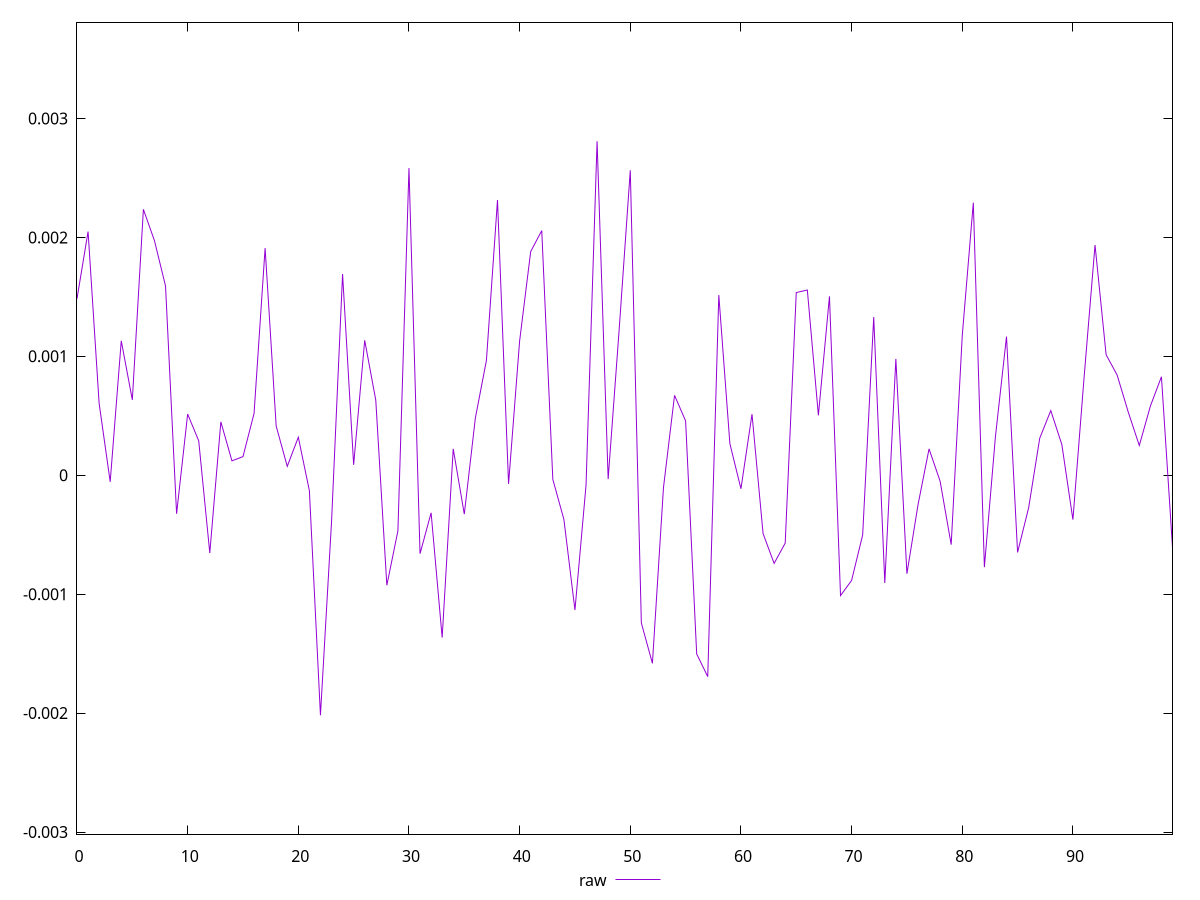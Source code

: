 reset

$raw <<EOF
0 0.001485297552889703
1 0.0020494125868383848
2 0.0006041402630610816
3 -0.000054965354656731635
4 0.001130711908342684
5 0.0006339312404452812
6 0.0022364174081507117
7 0.001972715058887399
8 0.0015921093463627516
9 -0.00032340495253614155
10 0.0005146205022102273
11 0.0002894189236081918
12 -0.0006535224028829728
13 0.0004492875088932335
14 0.00012149123198291982
15 0.00015716455409568313
16 0.0005199400688298406
17 0.0019105112008135688
18 0.0004139184415768432
19 0.00007500668147185588
20 0.0003199107687612385
21 -0.00012968333844760922
22 -0.0020177937901371045
23 -0.00039508979759410643
24 0.0016923134770520565
25 0.00008824300158526092
26 0.001134784763612392
27 0.0006317809657776098
28 -0.0009251571415390325
29 -0.0004672386834408992
30 0.0025833289639302214
31 -0.0006594227945353365
32 -0.00031552368280719003
33 -0.001364768798552949
34 0.00022208983095650827
35 -0.00032670059743344416
36 0.00048151919914145443
37 0.0009664009726996514
38 0.002314580259973006
39 -0.0000722438665940994
40 0.0011299285685621768
41 0.0018814198422310712
42 0.002057372272251023
43 -0.000034477150643633624
44 -0.00037081247466403804
45 -0.00113290782874391
46 -0.00008535713467583468
47 0.00280940376796531
48 -0.00003141250171695194
49 0.001231214777173436
50 0.0025646297866197027
51 -0.00124172648754444
52 -0.0015815186607410125
53 -0.00010345534647589801
54 0.000672198677848656
55 0.00045715197769980674
56 -0.001502327072333643
57 -0.0016933512635394531
58 0.0015152241294463153
59 0.0002668707815746478
60 -0.00011324998669550289
61 0.0005137828910434816
62 -0.0004903028465253123
63 -0.000741023137690478
64 -0.0005704355566189151
65 0.0015365372941465694
66 0.0015581333054606483
67 0.0005038062812164673
68 0.0015048654827119084
69 -0.0010119513985320965
70 -0.0008844702376022793
71 -0.0005019433702615628
72 0.001330209088675532
73 -0.0009056571018763593
74 0.0009786410902977293
75 -0.0008279315325724693
76 -0.00024937497827059226
77 0.00022183623827254587
78 -0.000049800305231665305
79 -0.000583250820789708
80 0.0011734638195205218
81 0.0022923940181012814
82 -0.0007725649705255527
83 0.00032635129476679903
84 0.0011665573555854646
85 -0.0006485043420772501
86 -0.00027291933614567775
87 0.0003111523373999081
88 0.000544023037959917
89 0.00025855884946962787
90 -0.0003731544715152807
91 0.0008113262127193427
92 0.0019359201947026833
93 0.001014221549660576
94 0.0008420574763546374
95 0.0005319183175124497
96 0.0002503226233898254
97 0.0005814671069811256
98 0.0008286027557042325
99 -0.0006047468422015012
EOF

set key outside below
set xrange [0:99]
set yrange [-0.0030177937901371046:0.00380940376796531]
set trange [-0.0030177937901371046:0.00380940376796531]
set terminal svg size 640, 500 enhanced background rgb 'white'
set output "report_00017_2021-02-10T15-08-03.406Z/meta/pScore-difference/samples/pages+cached/raw/values.svg"

plot $raw title "raw" with line

reset

